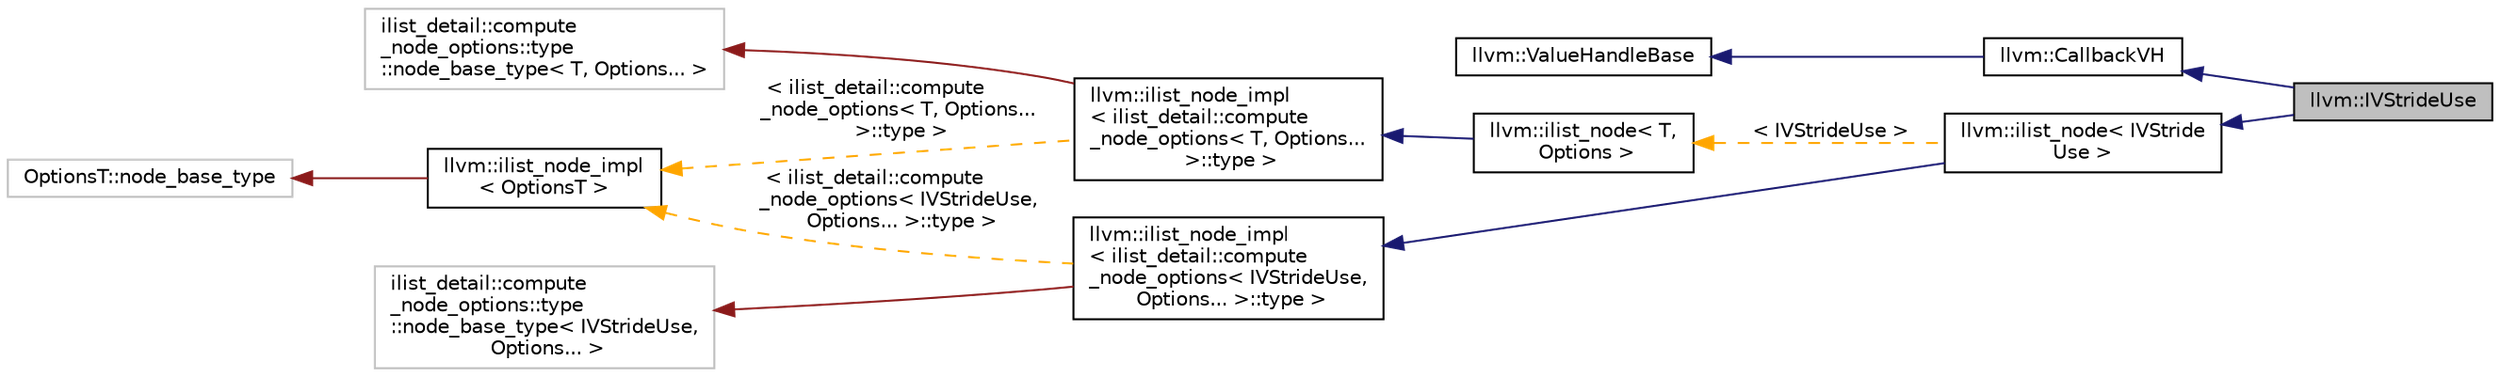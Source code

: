 digraph "llvm::IVStrideUse"
{
 // LATEX_PDF_SIZE
  bgcolor="transparent";
  edge [fontname="Helvetica",fontsize="10",labelfontname="Helvetica",labelfontsize="10"];
  node [fontname="Helvetica",fontsize="10",shape=record];
  rankdir="LR";
  Node1 [label="llvm::IVStrideUse",height=0.2,width=0.4,color="black", fillcolor="grey75", style="filled", fontcolor="black",tooltip="IVStrideUse - Keep track of one use of a strided induction variable."];
  Node2 -> Node1 [dir="back",color="midnightblue",fontsize="10",style="solid",fontname="Helvetica"];
  Node2 [label="llvm::CallbackVH",height=0.2,width=0.4,color="black",URL="$classllvm_1_1CallbackVH.html",tooltip="Value handle with callbacks on RAUW and destruction."];
  Node3 -> Node2 [dir="back",color="midnightblue",fontsize="10",style="solid",fontname="Helvetica"];
  Node3 [label="llvm::ValueHandleBase",height=0.2,width=0.4,color="black",URL="$classllvm_1_1ValueHandleBase.html",tooltip="This is the common base class of value handles."];
  Node4 -> Node1 [dir="back",color="midnightblue",fontsize="10",style="solid",fontname="Helvetica"];
  Node4 [label="llvm::ilist_node\< IVStride\lUse \>",height=0.2,width=0.4,color="black",URL="$classllvm_1_1ilist__node.html",tooltip=" "];
  Node5 -> Node4 [dir="back",color="midnightblue",fontsize="10",style="solid",fontname="Helvetica"];
  Node5 [label="llvm::ilist_node_impl\l\< ilist_detail::compute\l_node_options\< IVStrideUse,\l Options... \>::type \>",height=0.2,width=0.4,color="black",URL="$classllvm_1_1ilist__node__impl.html",tooltip=" "];
  Node6 -> Node5 [dir="back",color="firebrick4",fontsize="10",style="solid",fontname="Helvetica"];
  Node6 [label="ilist_detail::compute\l_node_options::type \l::node_base_type\< IVStrideUse,\l Options... \>",height=0.2,width=0.4,color="grey75",tooltip=" "];
  Node7 -> Node5 [dir="back",color="orange",fontsize="10",style="dashed",label=" \< ilist_detail::compute\l_node_options\< IVStrideUse,\l Options... \>::type \>" ,fontname="Helvetica"];
  Node7 [label="llvm::ilist_node_impl\l\< OptionsT \>",height=0.2,width=0.4,color="black",URL="$classllvm_1_1ilist__node__impl.html",tooltip="Implementation for an ilist node."];
  Node8 -> Node7 [dir="back",color="firebrick4",fontsize="10",style="solid",fontname="Helvetica"];
  Node8 [label="OptionsT::node_base_type",height=0.2,width=0.4,color="grey75",tooltip=" "];
  Node9 -> Node4 [dir="back",color="orange",fontsize="10",style="dashed",label=" \< IVStrideUse \>" ,fontname="Helvetica"];
  Node9 [label="llvm::ilist_node\< T,\l Options \>",height=0.2,width=0.4,color="black",URL="$classllvm_1_1ilist__node.html",tooltip=" "];
  Node10 -> Node9 [dir="back",color="midnightblue",fontsize="10",style="solid",fontname="Helvetica"];
  Node10 [label="llvm::ilist_node_impl\l\< ilist_detail::compute\l_node_options\< T, Options...\l \>::type \>",height=0.2,width=0.4,color="black",URL="$classllvm_1_1ilist__node__impl.html",tooltip=" "];
  Node11 -> Node10 [dir="back",color="firebrick4",fontsize="10",style="solid",fontname="Helvetica"];
  Node11 [label="ilist_detail::compute\l_node_options::type \l::node_base_type\< T, Options... \>",height=0.2,width=0.4,color="grey75",tooltip=" "];
  Node7 -> Node10 [dir="back",color="orange",fontsize="10",style="dashed",label=" \< ilist_detail::compute\l_node_options\< T, Options...\l \>::type \>" ,fontname="Helvetica"];
}
